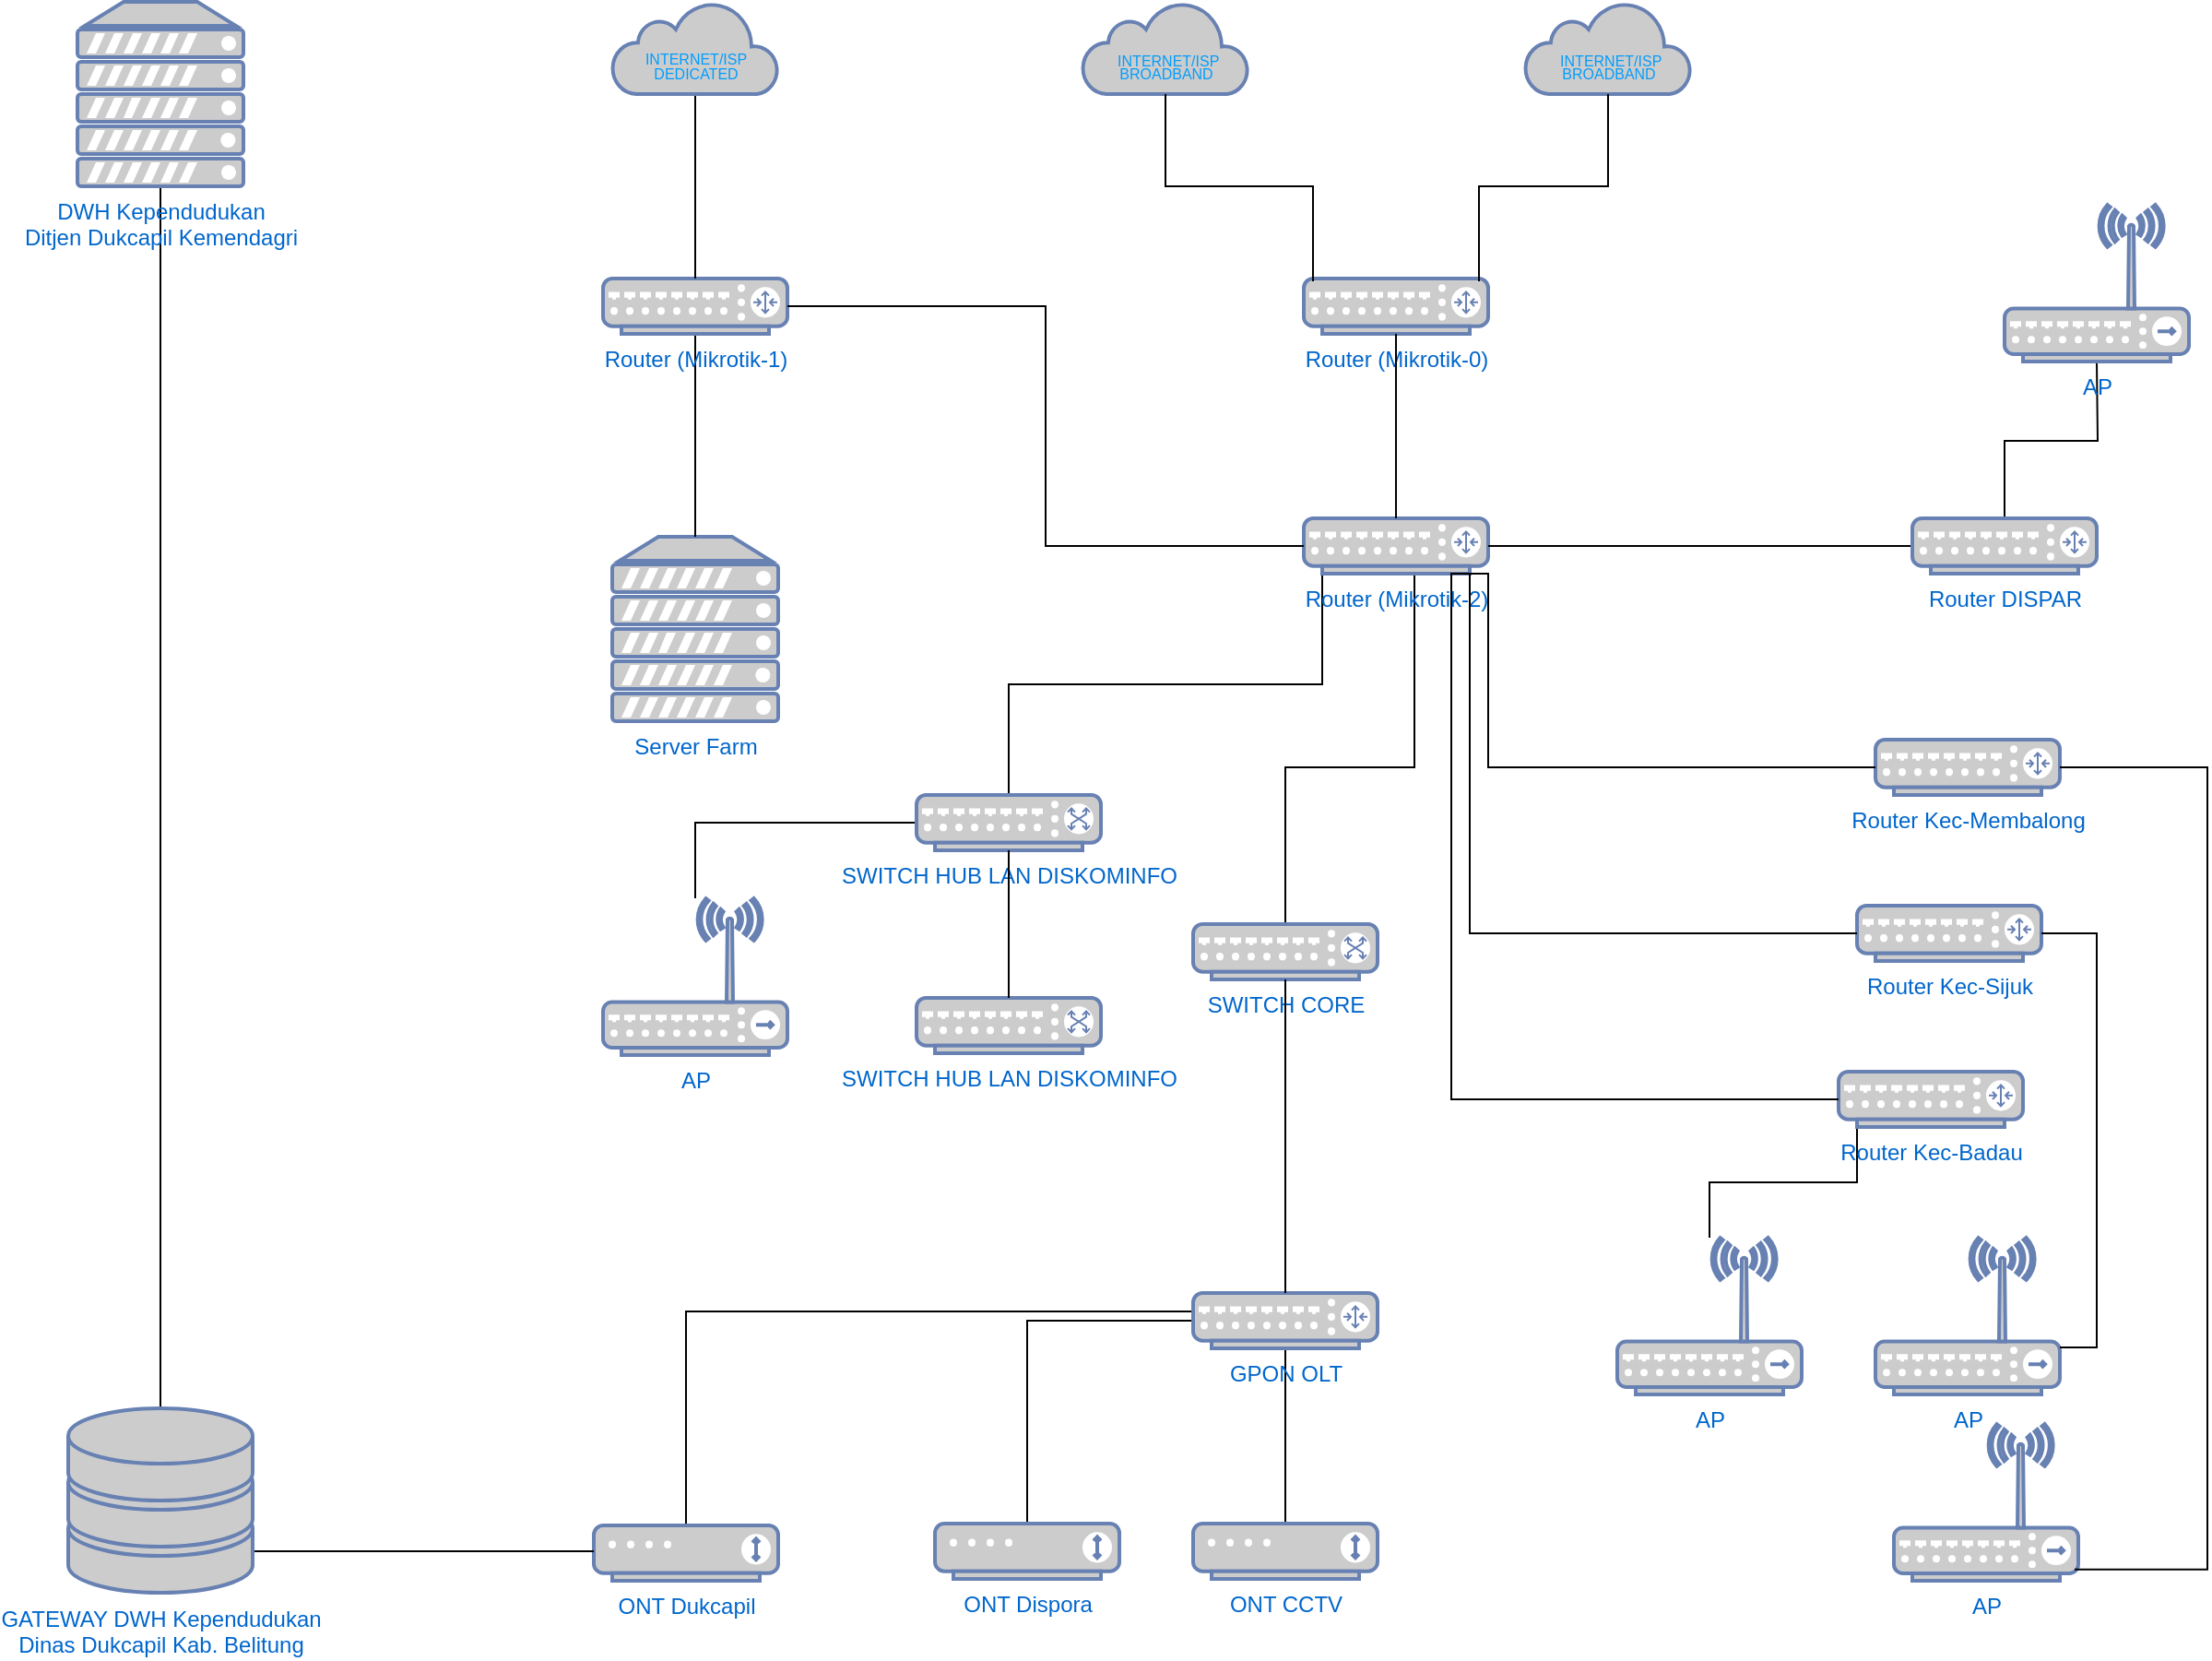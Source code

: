 <mxfile version="26.0.7">
  <diagram name="Page-1" id="7D6joFRQQGXDdCeOiKhz">
    <mxGraphModel dx="2840" dy="780" grid="1" gridSize="10" guides="1" tooltips="1" connect="1" arrows="1" fold="1" page="1" pageScale="1" pageWidth="1700" pageHeight="1100" math="0" shadow="0">
      <root>
        <mxCell id="0" />
        <mxCell id="1" parent="0" />
        <mxCell id="nkMJnMaPb9Wci51dgdpY-3" value="Router (Mikrotik-0)" style="fontColor=#0066CC;verticalAlign=top;verticalLabelPosition=bottom;labelPosition=center;align=center;html=1;outlineConnect=0;fillColor=#CCCCCC;strokeColor=#6881B3;gradientColor=none;gradientDirection=north;strokeWidth=2;shape=mxgraph.networks.router;" vertex="1" parent="1">
          <mxGeometry x="-710" y="300" width="100" height="30" as="geometry" />
        </mxCell>
        <mxCell id="nkMJnMaPb9Wci51dgdpY-52" style="edgeStyle=orthogonalEdgeStyle;rounded=0;orthogonalLoop=1;jettySize=auto;html=1;exitX=0.1;exitY=1;exitDx=0;exitDy=0;exitPerimeter=0;endArrow=none;startFill=0;" edge="1" parent="1" source="nkMJnMaPb9Wci51dgdpY-4" target="nkMJnMaPb9Wci51dgdpY-48">
          <mxGeometry relative="1" as="geometry" />
        </mxCell>
        <mxCell id="nkMJnMaPb9Wci51dgdpY-53" style="edgeStyle=orthogonalEdgeStyle;rounded=0;orthogonalLoop=1;jettySize=auto;html=1;exitX=0.1;exitY=1;exitDx=0;exitDy=0;exitPerimeter=0;endArrow=none;startFill=0;" edge="1" parent="1" source="nkMJnMaPb9Wci51dgdpY-4" target="nkMJnMaPb9Wci51dgdpY-49">
          <mxGeometry relative="1" as="geometry">
            <Array as="points">
              <mxPoint x="-650" y="460" />
              <mxPoint x="-650" y="565" />
              <mxPoint x="-720" y="565" />
            </Array>
          </mxGeometry>
        </mxCell>
        <mxCell id="nkMJnMaPb9Wci51dgdpY-4" value="Router (Mikrotik-2)" style="fontColor=#0066CC;verticalAlign=top;verticalLabelPosition=bottom;labelPosition=center;align=center;html=1;outlineConnect=0;fillColor=#CCCCCC;strokeColor=#6881B3;gradientColor=none;gradientDirection=north;strokeWidth=2;shape=mxgraph.networks.router;" vertex="1" parent="1">
          <mxGeometry x="-710" y="430" width="100" height="30" as="geometry" />
        </mxCell>
        <mxCell id="nkMJnMaPb9Wci51dgdpY-7" value="Server Farm" style="fontColor=#0066CC;verticalAlign=top;verticalLabelPosition=bottom;labelPosition=center;align=center;html=1;outlineConnect=0;fillColor=#CCCCCC;strokeColor=#6881B3;gradientColor=none;gradientDirection=north;strokeWidth=2;shape=mxgraph.networks.server;" vertex="1" parent="1">
          <mxGeometry x="-1085" y="440" width="90" height="100" as="geometry" />
        </mxCell>
        <mxCell id="nkMJnMaPb9Wci51dgdpY-22" style="edgeStyle=orthogonalEdgeStyle;rounded=0;orthogonalLoop=1;jettySize=auto;html=1;exitX=0.5;exitY=1;exitDx=0;exitDy=0;exitPerimeter=0;endArrow=none;startFill=0;" edge="1" parent="1" source="nkMJnMaPb9Wci51dgdpY-8" target="nkMJnMaPb9Wci51dgdpY-7">
          <mxGeometry relative="1" as="geometry" />
        </mxCell>
        <mxCell id="nkMJnMaPb9Wci51dgdpY-8" value="Router (Mikrotik-1)" style="fontColor=#0066CC;verticalAlign=top;verticalLabelPosition=bottom;labelPosition=center;align=center;html=1;outlineConnect=0;fillColor=#CCCCCC;strokeColor=#6881B3;gradientColor=none;gradientDirection=north;strokeWidth=2;shape=mxgraph.networks.router;" vertex="1" parent="1">
          <mxGeometry x="-1090" y="300" width="100" height="30" as="geometry" />
        </mxCell>
        <mxCell id="nkMJnMaPb9Wci51dgdpY-16" style="edgeStyle=orthogonalEdgeStyle;rounded=0;orthogonalLoop=1;jettySize=auto;html=1;exitX=0.5;exitY=1;exitDx=0;exitDy=0;exitPerimeter=0;entryX=0.5;entryY=0;entryDx=0;entryDy=0;entryPerimeter=0;endArrow=none;startFill=0;" edge="1" parent="1" source="nkMJnMaPb9Wci51dgdpY-3" target="nkMJnMaPb9Wci51dgdpY-4">
          <mxGeometry relative="1" as="geometry" />
        </mxCell>
        <mxCell id="nkMJnMaPb9Wci51dgdpY-21" style="edgeStyle=orthogonalEdgeStyle;rounded=0;orthogonalLoop=1;jettySize=auto;html=1;exitX=1;exitY=0.5;exitDx=0;exitDy=0;exitPerimeter=0;entryX=0;entryY=0.5;entryDx=0;entryDy=0;entryPerimeter=0;strokeColor=default;endArrow=none;startFill=0;" edge="1" parent="1" source="nkMJnMaPb9Wci51dgdpY-8" target="nkMJnMaPb9Wci51dgdpY-4">
          <mxGeometry relative="1" as="geometry" />
        </mxCell>
        <mxCell id="nkMJnMaPb9Wci51dgdpY-26" value="&lt;font style=&quot;forced-color-adjust: none; font-family: Helvetica; font-style: normal; font-variant-ligatures: normal; font-variant-caps: normal; font-weight: 400; letter-spacing: normal; orphans: 2; text-align: center; text-indent: 0px; text-transform: none; widows: 2; word-spacing: 0px; -webkit-text-stroke-width: 0px; white-space: nowrap; text-decoration-thickness: initial; text-decoration-style: initial; text-decoration-color: initial; line-height: 10%; font-size: 8px;&quot; color=&quot;#039dfc&quot;&gt;&lt;br class=&quot;Apple-interchange-newline&quot;&gt;&amp;nbsp;INTERNET/ISP&lt;/font&gt;&lt;div style=&quot;forced-color-adjust: none; color: rgb(255, 255, 255); font-family: Helvetica; font-style: normal; font-variant-ligatures: normal; font-variant-caps: normal; font-weight: 400; letter-spacing: normal; orphans: 2; text-align: center; text-indent: 0px; text-transform: none; widows: 2; word-spacing: 0px; -webkit-text-stroke-width: 0px; white-space: nowrap; text-decoration-thickness: initial; text-decoration-style: initial; text-decoration-color: initial; line-height: 10%;&quot;&gt;&lt;font style=&quot;forced-color-adjust: none; line-height: 10%; font-size: 8px;&quot; color=&quot;#039dfc&quot;&gt;&lt;span style=&quot;forced-color-adjust: none;&quot;&gt;BROADBAND&lt;/span&gt;&lt;/font&gt;&lt;/div&gt;" style="html=1;outlineConnect=0;fillColor=#CCCCCC;strokeColor=#6881B3;gradientColor=none;gradientDirection=north;strokeWidth=2;shape=mxgraph.networks.cloud;fontColor=#ffffff;labelBackgroundColor=none;" vertex="1" parent="1">
          <mxGeometry x="-590" y="150" width="90" height="50" as="geometry" />
        </mxCell>
        <mxCell id="nkMJnMaPb9Wci51dgdpY-27" style="edgeStyle=orthogonalEdgeStyle;rounded=0;orthogonalLoop=1;jettySize=auto;html=1;exitX=0.5;exitY=1;exitDx=0;exitDy=0;exitPerimeter=0;entryX=0.95;entryY=0.05;entryDx=0;entryDy=0;entryPerimeter=0;endArrow=none;startFill=0;" edge="1" parent="1" source="nkMJnMaPb9Wci51dgdpY-26" target="nkMJnMaPb9Wci51dgdpY-3">
          <mxGeometry relative="1" as="geometry" />
        </mxCell>
        <mxCell id="nkMJnMaPb9Wci51dgdpY-28" value="&lt;div&gt;&lt;font style=&quot;line-height: 0%; font-size: 8px;&quot; color=&quot;#039dfc&quot;&gt;&lt;br&gt;&lt;/font&gt;&lt;/div&gt;&lt;font style=&quot;line-height: 0%; font-size: 8px;&quot; color=&quot;#039dfc&quot;&gt;&amp;nbsp;INTERNET/ISP&lt;/font&gt;&lt;div style=&quot;line-height: 0%;&quot;&gt;&lt;font style=&quot;font-size: 8px;&quot; color=&quot;#039dfc&quot;&gt;BROADBAND&lt;/font&gt;&lt;/div&gt;" style="html=1;outlineConnect=0;fillColor=#CCCCCC;strokeColor=#6881B3;gradientColor=none;gradientDirection=north;strokeWidth=2;shape=mxgraph.networks.cloud;fontColor=#ffffff;" vertex="1" parent="1">
          <mxGeometry x="-830" y="150" width="90" height="50" as="geometry" />
        </mxCell>
        <mxCell id="nkMJnMaPb9Wci51dgdpY-29" style="edgeStyle=orthogonalEdgeStyle;rounded=0;orthogonalLoop=1;jettySize=auto;html=1;exitX=0.5;exitY=1;exitDx=0;exitDy=0;exitPerimeter=0;entryX=0.05;entryY=0.05;entryDx=0;entryDy=0;entryPerimeter=0;endArrow=none;startFill=0;" edge="1" parent="1" source="nkMJnMaPb9Wci51dgdpY-28" target="nkMJnMaPb9Wci51dgdpY-3">
          <mxGeometry relative="1" as="geometry" />
        </mxCell>
        <mxCell id="nkMJnMaPb9Wci51dgdpY-31" style="edgeStyle=orthogonalEdgeStyle;rounded=0;orthogonalLoop=1;jettySize=auto;html=1;exitX=0.5;exitY=1;exitDx=0;exitDy=0;exitPerimeter=0;endArrow=none;startFill=0;" edge="1" parent="1" source="nkMJnMaPb9Wci51dgdpY-30" target="nkMJnMaPb9Wci51dgdpY-8">
          <mxGeometry relative="1" as="geometry" />
        </mxCell>
        <mxCell id="nkMJnMaPb9Wci51dgdpY-30" value="&lt;div&gt;&lt;font style=&quot;font-size: 8px; line-height: 0%; color: light-dark(rgb(0, 157, 255), rgb(237, 237, 237));&quot;&gt;&lt;br&gt;&lt;/font&gt;&lt;/div&gt;&lt;font style=&quot;font-size: 8px; line-height: 20%; color: light-dark(rgb(0, 157, 255), rgb(237, 237, 237));&quot;&gt;INTERNET/ISP&lt;/font&gt;&lt;div style=&quot;line-height: 20%;&quot;&gt;&lt;font style=&quot;font-size: 8px; line-height: 20%; color: light-dark(rgb(0, 157, 255), rgb(237, 237, 237));&quot;&gt;DEDICATED&lt;/font&gt;&lt;/div&gt;" style="html=1;outlineConnect=0;fillColor=#CCCCCC;strokeColor=#6881B3;gradientColor=none;gradientDirection=north;strokeWidth=2;shape=mxgraph.networks.cloud;fontColor=#ffffff;" vertex="1" parent="1">
          <mxGeometry x="-1085" y="150" width="90" height="50" as="geometry" />
        </mxCell>
        <mxCell id="nkMJnMaPb9Wci51dgdpY-34" style="edgeStyle=orthogonalEdgeStyle;rounded=0;orthogonalLoop=1;jettySize=auto;html=1;exitX=0.5;exitY=1;exitDx=0;exitDy=0;exitPerimeter=0;endArrow=none;startFill=0;" edge="1" parent="1" target="nkMJnMaPb9Wci51dgdpY-33">
          <mxGeometry relative="1" as="geometry">
            <mxPoint x="-280" y="345" as="sourcePoint" />
          </mxGeometry>
        </mxCell>
        <mxCell id="nkMJnMaPb9Wci51dgdpY-32" value="AP" style="fontColor=#0066CC;verticalAlign=top;verticalLabelPosition=bottom;labelPosition=center;align=center;html=1;outlineConnect=0;fillColor=#CCCCCC;strokeColor=#6881B3;gradientColor=none;gradientDirection=north;strokeWidth=2;shape=mxgraph.networks.wireless_hub;" vertex="1" parent="1">
          <mxGeometry x="-330" y="260" width="100" height="85" as="geometry" />
        </mxCell>
        <mxCell id="nkMJnMaPb9Wci51dgdpY-35" style="edgeStyle=orthogonalEdgeStyle;rounded=0;orthogonalLoop=1;jettySize=auto;html=1;exitX=0;exitY=0.5;exitDx=0;exitDy=0;exitPerimeter=0;endArrow=none;startFill=0;" edge="1" parent="1" source="nkMJnMaPb9Wci51dgdpY-33" target="nkMJnMaPb9Wci51dgdpY-4">
          <mxGeometry relative="1" as="geometry" />
        </mxCell>
        <mxCell id="nkMJnMaPb9Wci51dgdpY-33" value="Router DISPAR" style="fontColor=#0066CC;verticalAlign=top;verticalLabelPosition=bottom;labelPosition=center;align=center;html=1;outlineConnect=0;fillColor=#CCCCCC;strokeColor=#6881B3;gradientColor=none;gradientDirection=north;strokeWidth=2;shape=mxgraph.networks.router;" vertex="1" parent="1">
          <mxGeometry x="-380" y="430" width="100" height="30" as="geometry" />
        </mxCell>
        <mxCell id="nkMJnMaPb9Wci51dgdpY-36" value="Router Kec-Membalong" style="fontColor=#0066CC;verticalAlign=top;verticalLabelPosition=bottom;labelPosition=center;align=center;html=1;outlineConnect=0;fillColor=#CCCCCC;strokeColor=#6881B3;gradientColor=none;gradientDirection=north;strokeWidth=2;shape=mxgraph.networks.router;" vertex="1" parent="1">
          <mxGeometry x="-400" y="550" width="100" height="30" as="geometry" />
        </mxCell>
        <mxCell id="nkMJnMaPb9Wci51dgdpY-37" value="Router Kec-Sijuk" style="fontColor=#0066CC;verticalAlign=top;verticalLabelPosition=bottom;labelPosition=center;align=center;html=1;outlineConnect=0;fillColor=#CCCCCC;strokeColor=#6881B3;gradientColor=none;gradientDirection=north;strokeWidth=2;shape=mxgraph.networks.router;" vertex="1" parent="1">
          <mxGeometry x="-410" y="640" width="100" height="30" as="geometry" />
        </mxCell>
        <mxCell id="nkMJnMaPb9Wci51dgdpY-47" style="edgeStyle=orthogonalEdgeStyle;rounded=0;orthogonalLoop=1;jettySize=auto;html=1;exitX=0.1;exitY=1;exitDx=0;exitDy=0;exitPerimeter=0;endArrow=none;startFill=0;" edge="1" parent="1" source="nkMJnMaPb9Wci51dgdpY-38" target="nkMJnMaPb9Wci51dgdpY-42">
          <mxGeometry relative="1" as="geometry" />
        </mxCell>
        <mxCell id="nkMJnMaPb9Wci51dgdpY-38" value="Router Kec-Badau" style="fontColor=#0066CC;verticalAlign=top;verticalLabelPosition=bottom;labelPosition=center;align=center;html=1;outlineConnect=0;fillColor=#CCCCCC;strokeColor=#6881B3;gradientColor=none;gradientDirection=north;strokeWidth=2;shape=mxgraph.networks.router;" vertex="1" parent="1">
          <mxGeometry x="-420" y="730" width="100" height="30" as="geometry" />
        </mxCell>
        <mxCell id="nkMJnMaPb9Wci51dgdpY-42" value="AP" style="fontColor=#0066CC;verticalAlign=top;verticalLabelPosition=bottom;labelPosition=center;align=center;html=1;outlineConnect=0;fillColor=#CCCCCC;strokeColor=#6881B3;gradientColor=none;gradientDirection=north;strokeWidth=2;shape=mxgraph.networks.wireless_hub;" vertex="1" parent="1">
          <mxGeometry x="-540" y="820" width="100" height="85" as="geometry" />
        </mxCell>
        <mxCell id="nkMJnMaPb9Wci51dgdpY-43" value="AP" style="fontColor=#0066CC;verticalAlign=top;verticalLabelPosition=bottom;labelPosition=center;align=center;html=1;outlineConnect=0;fillColor=#CCCCCC;strokeColor=#6881B3;gradientColor=none;gradientDirection=north;strokeWidth=2;shape=mxgraph.networks.wireless_hub;" vertex="1" parent="1">
          <mxGeometry x="-400" y="820" width="100" height="85" as="geometry" />
        </mxCell>
        <mxCell id="nkMJnMaPb9Wci51dgdpY-44" value="AP" style="fontColor=#0066CC;verticalAlign=top;verticalLabelPosition=bottom;labelPosition=center;align=center;html=1;outlineConnect=0;fillColor=#CCCCCC;strokeColor=#6881B3;gradientColor=none;gradientDirection=north;strokeWidth=2;shape=mxgraph.networks.wireless_hub;" vertex="1" parent="1">
          <mxGeometry x="-390" y="921" width="100" height="85" as="geometry" />
        </mxCell>
        <mxCell id="nkMJnMaPb9Wci51dgdpY-45" style="edgeStyle=orthogonalEdgeStyle;rounded=0;orthogonalLoop=1;jettySize=auto;html=1;exitX=1;exitY=0.5;exitDx=0;exitDy=0;exitPerimeter=0;entryX=0.98;entryY=0.94;entryDx=0;entryDy=0;entryPerimeter=0;endArrow=none;startFill=0;" edge="1" parent="1" source="nkMJnMaPb9Wci51dgdpY-36">
          <mxGeometry relative="1" as="geometry">
            <mxPoint x="-292" y="999.9" as="targetPoint" />
            <Array as="points">
              <mxPoint x="-220" y="565" />
              <mxPoint x="-220" y="1000" />
            </Array>
          </mxGeometry>
        </mxCell>
        <mxCell id="nkMJnMaPb9Wci51dgdpY-46" style="edgeStyle=orthogonalEdgeStyle;rounded=0;orthogonalLoop=1;jettySize=auto;html=1;exitX=1;exitY=0.5;exitDx=0;exitDy=0;exitPerimeter=0;entryX=1;entryY=0.7;entryDx=0;entryDy=0;entryPerimeter=0;endArrow=none;startFill=0;" edge="1" parent="1" source="nkMJnMaPb9Wci51dgdpY-37" target="nkMJnMaPb9Wci51dgdpY-43">
          <mxGeometry relative="1" as="geometry" />
        </mxCell>
        <mxCell id="nkMJnMaPb9Wci51dgdpY-57" style="edgeStyle=orthogonalEdgeStyle;rounded=0;orthogonalLoop=1;jettySize=auto;html=1;exitX=0;exitY=0.5;exitDx=0;exitDy=0;exitPerimeter=0;endArrow=none;startFill=0;" edge="1" parent="1" source="nkMJnMaPb9Wci51dgdpY-48" target="nkMJnMaPb9Wci51dgdpY-56">
          <mxGeometry relative="1" as="geometry" />
        </mxCell>
        <mxCell id="nkMJnMaPb9Wci51dgdpY-48" value="SWITCH HUB LAN DISKOMINFO" style="fontColor=#0066CC;verticalAlign=top;verticalLabelPosition=bottom;labelPosition=center;align=center;html=1;outlineConnect=0;fillColor=#CCCCCC;strokeColor=#6881B3;gradientColor=none;gradientDirection=north;strokeWidth=2;shape=mxgraph.networks.switch;" vertex="1" parent="1">
          <mxGeometry x="-920" y="580" width="100" height="30" as="geometry" />
        </mxCell>
        <mxCell id="nkMJnMaPb9Wci51dgdpY-49" value="SWITCH CORE" style="fontColor=#0066CC;verticalAlign=top;verticalLabelPosition=bottom;labelPosition=center;align=center;html=1;outlineConnect=0;fillColor=#CCCCCC;strokeColor=#6881B3;gradientColor=none;gradientDirection=north;strokeWidth=2;shape=mxgraph.networks.switch;" vertex="1" parent="1">
          <mxGeometry x="-770" y="650" width="100" height="30" as="geometry" />
        </mxCell>
        <mxCell id="nkMJnMaPb9Wci51dgdpY-50" value="SWITCH HUB LAN DISKOMINFO" style="fontColor=#0066CC;verticalAlign=top;verticalLabelPosition=bottom;labelPosition=center;align=center;html=1;outlineConnect=0;fillColor=#CCCCCC;strokeColor=#6881B3;gradientColor=none;gradientDirection=north;strokeWidth=2;shape=mxgraph.networks.switch;" vertex="1" parent="1">
          <mxGeometry x="-920" y="690" width="100" height="30" as="geometry" />
        </mxCell>
        <mxCell id="nkMJnMaPb9Wci51dgdpY-55" style="edgeStyle=orthogonalEdgeStyle;rounded=0;orthogonalLoop=1;jettySize=auto;html=1;exitX=0.5;exitY=1;exitDx=0;exitDy=0;exitPerimeter=0;entryX=0.5;entryY=0;entryDx=0;entryDy=0;entryPerimeter=0;endArrow=none;startFill=0;" edge="1" parent="1" source="nkMJnMaPb9Wci51dgdpY-48" target="nkMJnMaPb9Wci51dgdpY-50">
          <mxGeometry relative="1" as="geometry" />
        </mxCell>
        <mxCell id="nkMJnMaPb9Wci51dgdpY-56" value="AP" style="fontColor=#0066CC;verticalAlign=top;verticalLabelPosition=bottom;labelPosition=center;align=center;html=1;outlineConnect=0;fillColor=#CCCCCC;strokeColor=#6881B3;gradientColor=none;gradientDirection=north;strokeWidth=2;shape=mxgraph.networks.wireless_hub;" vertex="1" parent="1">
          <mxGeometry x="-1090" y="636" width="100" height="85" as="geometry" />
        </mxCell>
        <mxCell id="nkMJnMaPb9Wci51dgdpY-63" style="edgeStyle=orthogonalEdgeStyle;rounded=0;orthogonalLoop=1;jettySize=auto;html=1;exitX=0.5;exitY=1;exitDx=0;exitDy=0;exitPerimeter=0;endArrow=none;startFill=0;" edge="1" parent="1" source="nkMJnMaPb9Wci51dgdpY-60" target="nkMJnMaPb9Wci51dgdpY-62">
          <mxGeometry relative="1" as="geometry" />
        </mxCell>
        <mxCell id="nkMJnMaPb9Wci51dgdpY-66" style="edgeStyle=orthogonalEdgeStyle;rounded=0;orthogonalLoop=1;jettySize=auto;html=1;exitX=0;exitY=0.5;exitDx=0;exitDy=0;exitPerimeter=0;endArrow=none;startFill=0;" edge="1" parent="1" source="nkMJnMaPb9Wci51dgdpY-60" target="nkMJnMaPb9Wci51dgdpY-65">
          <mxGeometry relative="1" as="geometry">
            <Array as="points">
              <mxPoint x="-770" y="860" />
              <mxPoint x="-1045" y="860" />
            </Array>
          </mxGeometry>
        </mxCell>
        <mxCell id="nkMJnMaPb9Wci51dgdpY-75" style="edgeStyle=orthogonalEdgeStyle;rounded=0;orthogonalLoop=1;jettySize=auto;html=1;exitX=0;exitY=0.5;exitDx=0;exitDy=0;exitPerimeter=0;endArrow=none;startFill=0;" edge="1" parent="1" source="nkMJnMaPb9Wci51dgdpY-60" target="nkMJnMaPb9Wci51dgdpY-61">
          <mxGeometry relative="1" as="geometry" />
        </mxCell>
        <mxCell id="nkMJnMaPb9Wci51dgdpY-60" value="GPON OLT" style="fontColor=#0066CC;verticalAlign=top;verticalLabelPosition=bottom;labelPosition=center;align=center;html=1;outlineConnect=0;fillColor=#CCCCCC;strokeColor=#6881B3;gradientColor=none;gradientDirection=north;strokeWidth=2;shape=mxgraph.networks.router;" vertex="1" parent="1">
          <mxGeometry x="-770" y="850" width="100" height="30" as="geometry" />
        </mxCell>
        <mxCell id="nkMJnMaPb9Wci51dgdpY-61" value="ONT Dispora" style="fontColor=#0066CC;verticalAlign=top;verticalLabelPosition=bottom;labelPosition=center;align=center;html=1;outlineConnect=0;fillColor=#CCCCCC;strokeColor=#6881B3;gradientColor=none;gradientDirection=north;strokeWidth=2;shape=mxgraph.networks.modem;" vertex="1" parent="1">
          <mxGeometry x="-910" y="975" width="100" height="30" as="geometry" />
        </mxCell>
        <mxCell id="nkMJnMaPb9Wci51dgdpY-62" value="ONT CCTV" style="fontColor=#0066CC;verticalAlign=top;verticalLabelPosition=bottom;labelPosition=center;align=center;html=1;outlineConnect=0;fillColor=#CCCCCC;strokeColor=#6881B3;gradientColor=none;gradientDirection=north;strokeWidth=2;shape=mxgraph.networks.modem;" vertex="1" parent="1">
          <mxGeometry x="-770" y="975" width="100" height="30" as="geometry" />
        </mxCell>
        <mxCell id="nkMJnMaPb9Wci51dgdpY-65" value="ONT Dukcapil" style="fontColor=#0066CC;verticalAlign=top;verticalLabelPosition=bottom;labelPosition=center;align=center;html=1;outlineConnect=0;fillColor=#CCCCCC;strokeColor=#6881B3;gradientColor=none;gradientDirection=north;strokeWidth=2;shape=mxgraph.networks.modem;" vertex="1" parent="1">
          <mxGeometry x="-1095" y="976" width="100" height="30" as="geometry" />
        </mxCell>
        <mxCell id="nkMJnMaPb9Wci51dgdpY-68" style="edgeStyle=orthogonalEdgeStyle;rounded=0;orthogonalLoop=1;jettySize=auto;html=1;exitX=1;exitY=0.5;exitDx=0;exitDy=0;exitPerimeter=0;endArrow=none;startFill=0;" edge="1" parent="1" source="nkMJnMaPb9Wci51dgdpY-67" target="nkMJnMaPb9Wci51dgdpY-65">
          <mxGeometry relative="1" as="geometry">
            <Array as="points">
              <mxPoint x="-1280" y="990" />
            </Array>
          </mxGeometry>
        </mxCell>
        <mxCell id="nkMJnMaPb9Wci51dgdpY-70" style="edgeStyle=orthogonalEdgeStyle;rounded=0;orthogonalLoop=1;jettySize=auto;html=1;exitX=0.5;exitY=0;exitDx=0;exitDy=0;exitPerimeter=0;curved=0;endArrow=none;startFill=0;" edge="1" parent="1" source="nkMJnMaPb9Wci51dgdpY-67" target="nkMJnMaPb9Wci51dgdpY-69">
          <mxGeometry relative="1" as="geometry" />
        </mxCell>
        <mxCell id="nkMJnMaPb9Wci51dgdpY-67" value="GATEWAY DWH Kependudukan&lt;div&gt;Dinas Dukcapil Kab. Belitung&lt;/div&gt;" style="fontColor=#0066CC;verticalAlign=top;verticalLabelPosition=bottom;labelPosition=center;align=center;html=1;outlineConnect=0;fillColor=#CCCCCC;strokeColor=#6881B3;gradientColor=none;gradientDirection=north;strokeWidth=2;shape=mxgraph.networks.storage;" vertex="1" parent="1">
          <mxGeometry x="-1380" y="912.5" width="100" height="100" as="geometry" />
        </mxCell>
        <mxCell id="nkMJnMaPb9Wci51dgdpY-69" value="DWH Kependudukan&lt;div&gt;Ditjen Dukcapil Kemendagri&lt;/div&gt;" style="fontColor=#0066CC;verticalAlign=top;verticalLabelPosition=bottom;labelPosition=center;align=center;html=1;outlineConnect=0;fillColor=#CCCCCC;strokeColor=#6881B3;gradientColor=none;gradientDirection=north;strokeWidth=2;shape=mxgraph.networks.server;" vertex="1" parent="1">
          <mxGeometry x="-1375" y="150" width="90" height="100" as="geometry" />
        </mxCell>
        <mxCell id="nkMJnMaPb9Wci51dgdpY-72" style="edgeStyle=orthogonalEdgeStyle;rounded=0;orthogonalLoop=1;jettySize=auto;html=1;exitX=0.9;exitY=1;exitDx=0;exitDy=0;exitPerimeter=0;entryX=0;entryY=0.5;entryDx=0;entryDy=0;entryPerimeter=0;endArrow=none;startFill=0;" edge="1" parent="1" source="nkMJnMaPb9Wci51dgdpY-4" target="nkMJnMaPb9Wci51dgdpY-36">
          <mxGeometry relative="1" as="geometry">
            <Array as="points">
              <mxPoint x="-610" y="460" />
              <mxPoint x="-610" y="565" />
            </Array>
          </mxGeometry>
        </mxCell>
        <mxCell id="nkMJnMaPb9Wci51dgdpY-73" style="edgeStyle=orthogonalEdgeStyle;rounded=0;orthogonalLoop=1;jettySize=auto;html=1;exitX=0.9;exitY=1;exitDx=0;exitDy=0;exitPerimeter=0;entryX=0;entryY=0.5;entryDx=0;entryDy=0;entryPerimeter=0;endArrow=none;startFill=0;" edge="1" parent="1" source="nkMJnMaPb9Wci51dgdpY-4" target="nkMJnMaPb9Wci51dgdpY-37">
          <mxGeometry relative="1" as="geometry" />
        </mxCell>
        <mxCell id="nkMJnMaPb9Wci51dgdpY-74" style="edgeStyle=orthogonalEdgeStyle;rounded=0;orthogonalLoop=1;jettySize=auto;html=1;exitX=0.9;exitY=1;exitDx=0;exitDy=0;exitPerimeter=0;entryX=0;entryY=0.5;entryDx=0;entryDy=0;entryPerimeter=0;endArrow=none;startFill=0;" edge="1" parent="1" source="nkMJnMaPb9Wci51dgdpY-4" target="nkMJnMaPb9Wci51dgdpY-38">
          <mxGeometry relative="1" as="geometry">
            <Array as="points">
              <mxPoint x="-630" y="460" />
              <mxPoint x="-630" y="745" />
            </Array>
          </mxGeometry>
        </mxCell>
        <mxCell id="nkMJnMaPb9Wci51dgdpY-76" style="edgeStyle=orthogonalEdgeStyle;rounded=0;orthogonalLoop=1;jettySize=auto;html=1;exitX=0.5;exitY=1;exitDx=0;exitDy=0;exitPerimeter=0;entryX=0.5;entryY=0;entryDx=0;entryDy=0;entryPerimeter=0;endArrow=none;startFill=0;" edge="1" parent="1" source="nkMJnMaPb9Wci51dgdpY-49" target="nkMJnMaPb9Wci51dgdpY-60">
          <mxGeometry relative="1" as="geometry" />
        </mxCell>
      </root>
    </mxGraphModel>
  </diagram>
</mxfile>
